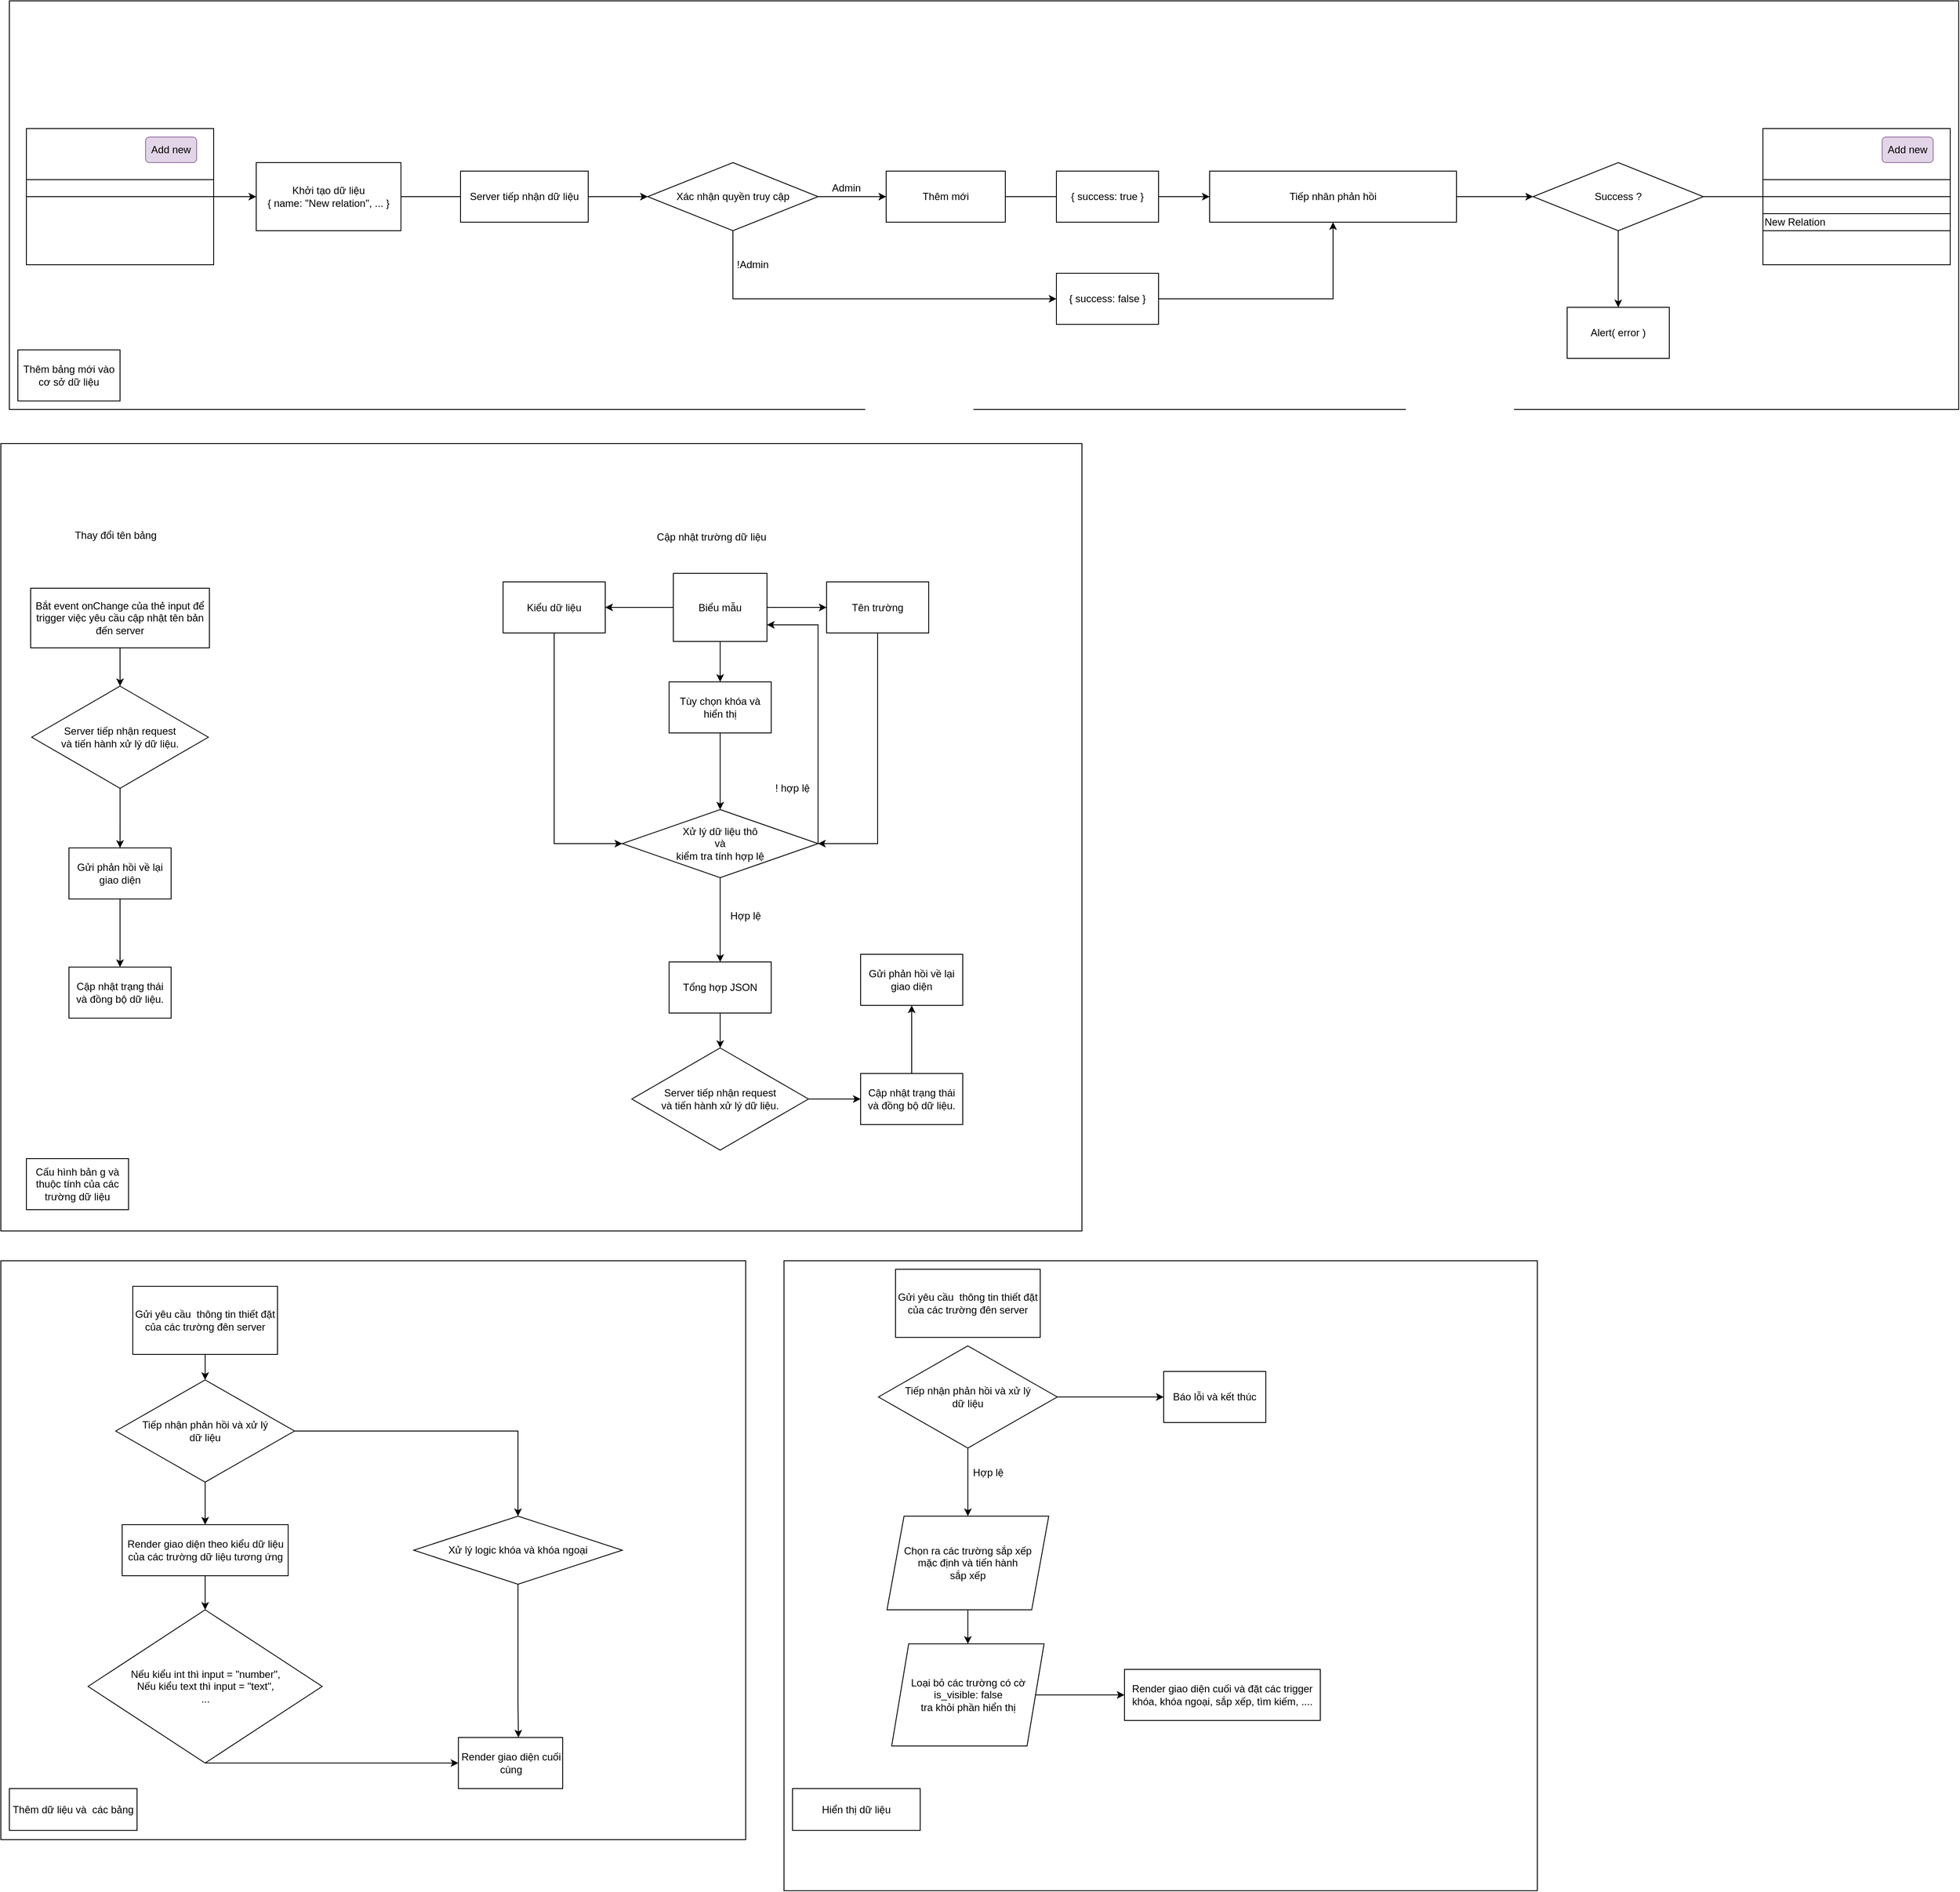 <mxfile version="20.6.0" type="github">
  <diagram id="C5RBs43oDa-KdzZeNtuy" name="Page-1">
    <mxGraphModel dx="1360" dy="834" grid="1" gridSize="10" guides="1" tooltips="1" connect="1" arrows="1" fold="1" page="1" pageScale="1" pageWidth="827" pageHeight="1169" math="0" shadow="0">
      <root>
        <mxCell id="WIyWlLk6GJQsqaUBKTNV-0" />
        <mxCell id="WIyWlLk6GJQsqaUBKTNV-1" parent="WIyWlLk6GJQsqaUBKTNV-0" />
        <mxCell id="XWecdgJLz6n113rmZtf5-0" value="" style="rounded=0;whiteSpace=wrap;html=1;" vertex="1" parent="WIyWlLk6GJQsqaUBKTNV-1">
          <mxGeometry x="30" y="40" width="2290" height="480" as="geometry" />
        </mxCell>
        <mxCell id="XWecdgJLz6n113rmZtf5-1" value="Thêm bảng mới vào cơ sở dữ liệu" style="rounded=0;whiteSpace=wrap;html=1;" vertex="1" parent="WIyWlLk6GJQsqaUBKTNV-1">
          <mxGeometry x="40" y="450" width="120" height="60" as="geometry" />
        </mxCell>
        <mxCell id="XWecdgJLz6n113rmZtf5-10" value="" style="endArrow=classic;html=1;rounded=0;exitX=1;exitY=0.5;exitDx=0;exitDy=0;" edge="1" parent="WIyWlLk6GJQsqaUBKTNV-1" source="XWecdgJLz6n113rmZtf5-3" target="XWecdgJLz6n113rmZtf5-11">
          <mxGeometry width="50" height="50" relative="1" as="geometry">
            <mxPoint x="390" y="350" as="sourcePoint" />
            <mxPoint x="440" y="300" as="targetPoint" />
          </mxGeometry>
        </mxCell>
        <mxCell id="XWecdgJLz6n113rmZtf5-11" value="Khởi tạo dữ liệu&lt;br&gt;{ name: &quot;New relation&quot;, ... }" style="rounded=0;whiteSpace=wrap;html=1;" vertex="1" parent="WIyWlLk6GJQsqaUBKTNV-1">
          <mxGeometry x="320" y="230" width="170" height="80" as="geometry" />
        </mxCell>
        <mxCell id="XWecdgJLz6n113rmZtf5-26" value="" style="edgeStyle=orthogonalEdgeStyle;rounded=0;orthogonalLoop=1;jettySize=auto;html=1;" edge="1" parent="WIyWlLk6GJQsqaUBKTNV-1" source="XWecdgJLz6n113rmZtf5-12" target="XWecdgJLz6n113rmZtf5-25">
          <mxGeometry relative="1" as="geometry" />
        </mxCell>
        <mxCell id="XWecdgJLz6n113rmZtf5-38" style="edgeStyle=orthogonalEdgeStyle;rounded=0;orthogonalLoop=1;jettySize=auto;html=1;entryX=0;entryY=0.5;entryDx=0;entryDy=0;" edge="1" parent="WIyWlLk6GJQsqaUBKTNV-1" source="XWecdgJLz6n113rmZtf5-12" target="XWecdgJLz6n113rmZtf5-34">
          <mxGeometry relative="1" as="geometry">
            <Array as="points">
              <mxPoint x="880" y="390" />
            </Array>
          </mxGeometry>
        </mxCell>
        <mxCell id="XWecdgJLz6n113rmZtf5-12" value="Xác nhận quyền truy cập" style="rhombus;whiteSpace=wrap;html=1;" vertex="1" parent="WIyWlLk6GJQsqaUBKTNV-1">
          <mxGeometry x="780" y="230" width="200" height="80" as="geometry" />
        </mxCell>
        <mxCell id="XWecdgJLz6n113rmZtf5-16" value="Thêm mới" style="rounded=0;whiteSpace=wrap;html=1;" vertex="1" parent="WIyWlLk6GJQsqaUBKTNV-1">
          <mxGeometry x="1060" y="240" width="140" height="60" as="geometry" />
        </mxCell>
        <mxCell id="XWecdgJLz6n113rmZtf5-18" value="" style="endArrow=classic;html=1;rounded=0;exitX=1;exitY=0.5;exitDx=0;exitDy=0;" edge="1" parent="WIyWlLk6GJQsqaUBKTNV-1" source="XWecdgJLz6n113rmZtf5-11" target="XWecdgJLz6n113rmZtf5-12">
          <mxGeometry width="50" height="50" relative="1" as="geometry">
            <mxPoint x="820" y="240" as="sourcePoint" />
            <mxPoint x="870" y="190" as="targetPoint" />
          </mxGeometry>
        </mxCell>
        <mxCell id="XWecdgJLz6n113rmZtf5-19" value="" style="endArrow=classic;html=1;rounded=0;exitX=1;exitY=0.5;exitDx=0;exitDy=0;entryX=0;entryY=0.5;entryDx=0;entryDy=0;" edge="1" parent="WIyWlLk6GJQsqaUBKTNV-1" source="XWecdgJLz6n113rmZtf5-12" target="XWecdgJLz6n113rmZtf5-16">
          <mxGeometry width="50" height="50" relative="1" as="geometry">
            <mxPoint x="820" y="240" as="sourcePoint" />
            <mxPoint x="870" y="190" as="targetPoint" />
          </mxGeometry>
        </mxCell>
        <mxCell id="XWecdgJLz6n113rmZtf5-23" value="Server tiếp nhận dữ liệu" style="rounded=0;whiteSpace=wrap;html=1;" vertex="1" parent="WIyWlLk6GJQsqaUBKTNV-1">
          <mxGeometry x="560" y="240" width="150" height="60" as="geometry" />
        </mxCell>
        <mxCell id="XWecdgJLz6n113rmZtf5-24" value="Admin&amp;nbsp;" style="text;html=1;strokeColor=none;fillColor=none;align=center;verticalAlign=middle;whiteSpace=wrap;rounded=0;" vertex="1" parent="WIyWlLk6GJQsqaUBKTNV-1">
          <mxGeometry x="950" y="220" width="130" height="80" as="geometry" />
        </mxCell>
        <mxCell id="XWecdgJLz6n113rmZtf5-41" value="" style="edgeStyle=orthogonalEdgeStyle;rounded=0;orthogonalLoop=1;jettySize=auto;html=1;" edge="1" parent="WIyWlLk6GJQsqaUBKTNV-1" source="XWecdgJLz6n113rmZtf5-25" target="XWecdgJLz6n113rmZtf5-40">
          <mxGeometry relative="1" as="geometry" />
        </mxCell>
        <mxCell id="XWecdgJLz6n113rmZtf5-25" value="Tiếp nhân phản hồi" style="whiteSpace=wrap;html=1;" vertex="1" parent="WIyWlLk6GJQsqaUBKTNV-1">
          <mxGeometry x="1440" y="240" width="290" height="60" as="geometry" />
        </mxCell>
        <mxCell id="XWecdgJLz6n113rmZtf5-30" value="!Admin&amp;nbsp;" style="text;html=1;strokeColor=none;fillColor=none;align=center;verticalAlign=middle;whiteSpace=wrap;rounded=0;" vertex="1" parent="WIyWlLk6GJQsqaUBKTNV-1">
          <mxGeometry x="840" y="310" width="130" height="80" as="geometry" />
        </mxCell>
        <mxCell id="XWecdgJLz6n113rmZtf5-33" value="{ success: true }" style="rounded=0;whiteSpace=wrap;html=1;" vertex="1" parent="WIyWlLk6GJQsqaUBKTNV-1">
          <mxGeometry x="1260" y="240" width="120" height="60" as="geometry" />
        </mxCell>
        <mxCell id="XWecdgJLz6n113rmZtf5-39" style="edgeStyle=orthogonalEdgeStyle;rounded=0;orthogonalLoop=1;jettySize=auto;html=1;entryX=0.5;entryY=1;entryDx=0;entryDy=0;" edge="1" parent="WIyWlLk6GJQsqaUBKTNV-1" source="XWecdgJLz6n113rmZtf5-34" target="XWecdgJLz6n113rmZtf5-25">
          <mxGeometry relative="1" as="geometry">
            <Array as="points">
              <mxPoint x="1585" y="390" />
            </Array>
          </mxGeometry>
        </mxCell>
        <mxCell id="XWecdgJLz6n113rmZtf5-34" value="{ success: false }" style="rounded=0;whiteSpace=wrap;html=1;" vertex="1" parent="WIyWlLk6GJQsqaUBKTNV-1">
          <mxGeometry x="1260" y="360" width="120" height="60" as="geometry" />
        </mxCell>
        <mxCell id="XWecdgJLz6n113rmZtf5-43" value="" style="edgeStyle=orthogonalEdgeStyle;rounded=0;orthogonalLoop=1;jettySize=auto;html=1;" edge="1" parent="WIyWlLk6GJQsqaUBKTNV-1" source="XWecdgJLz6n113rmZtf5-40" target="XWecdgJLz6n113rmZtf5-42">
          <mxGeometry relative="1" as="geometry" />
        </mxCell>
        <mxCell id="XWecdgJLz6n113rmZtf5-53" value="" style="edgeStyle=orthogonalEdgeStyle;rounded=0;orthogonalLoop=1;jettySize=auto;html=1;" edge="1" parent="WIyWlLk6GJQsqaUBKTNV-1" source="XWecdgJLz6n113rmZtf5-40" target="XWecdgJLz6n113rmZtf5-52">
          <mxGeometry relative="1" as="geometry" />
        </mxCell>
        <mxCell id="XWecdgJLz6n113rmZtf5-40" value="Success ?" style="rhombus;whiteSpace=wrap;html=1;" vertex="1" parent="WIyWlLk6GJQsqaUBKTNV-1">
          <mxGeometry x="1820" y="230" width="200" height="80" as="geometry" />
        </mxCell>
        <mxCell id="XWecdgJLz6n113rmZtf5-42" value="" style="whiteSpace=wrap;html=1;" vertex="1" parent="WIyWlLk6GJQsqaUBKTNV-1">
          <mxGeometry x="2140" y="240" width="120" height="60" as="geometry" />
        </mxCell>
        <mxCell id="XWecdgJLz6n113rmZtf5-44" value="" style="group" vertex="1" connectable="0" parent="WIyWlLk6GJQsqaUBKTNV-1">
          <mxGeometry x="50" y="190" width="220" height="160" as="geometry" />
        </mxCell>
        <mxCell id="XWecdgJLz6n113rmZtf5-46" value="" style="group" vertex="1" connectable="0" parent="XWecdgJLz6n113rmZtf5-44">
          <mxGeometry width="220" height="160" as="geometry" />
        </mxCell>
        <mxCell id="XWecdgJLz6n113rmZtf5-3" value="" style="rounded=0;whiteSpace=wrap;html=1;" vertex="1" parent="XWecdgJLz6n113rmZtf5-46">
          <mxGeometry width="220" height="160" as="geometry" />
        </mxCell>
        <mxCell id="XWecdgJLz6n113rmZtf5-4" value="Add new" style="rounded=1;whiteSpace=wrap;html=1;fillColor=#e1d5e7;strokeColor=#9673a6;" vertex="1" parent="XWecdgJLz6n113rmZtf5-46">
          <mxGeometry x="140" y="10" width="60" height="30" as="geometry" />
        </mxCell>
        <mxCell id="XWecdgJLz6n113rmZtf5-8" value="" style="rounded=0;whiteSpace=wrap;html=1;" vertex="1" parent="XWecdgJLz6n113rmZtf5-46">
          <mxGeometry y="60" width="220" height="20" as="geometry" />
        </mxCell>
        <mxCell id="XWecdgJLz6n113rmZtf5-47" value="" style="group" vertex="1" connectable="0" parent="WIyWlLk6GJQsqaUBKTNV-1">
          <mxGeometry x="2090" y="190" width="220" height="160" as="geometry" />
        </mxCell>
        <mxCell id="XWecdgJLz6n113rmZtf5-48" value="" style="rounded=0;whiteSpace=wrap;html=1;" vertex="1" parent="XWecdgJLz6n113rmZtf5-47">
          <mxGeometry width="220" height="160" as="geometry" />
        </mxCell>
        <mxCell id="XWecdgJLz6n113rmZtf5-49" value="Add new" style="rounded=1;whiteSpace=wrap;html=1;fillColor=#e1d5e7;strokeColor=#9673a6;" vertex="1" parent="XWecdgJLz6n113rmZtf5-47">
          <mxGeometry x="140" y="10" width="60" height="30" as="geometry" />
        </mxCell>
        <mxCell id="XWecdgJLz6n113rmZtf5-50" value="" style="rounded=0;whiteSpace=wrap;html=1;" vertex="1" parent="XWecdgJLz6n113rmZtf5-47">
          <mxGeometry y="60" width="220" height="20" as="geometry" />
        </mxCell>
        <mxCell id="XWecdgJLz6n113rmZtf5-51" value="New Relation" style="rounded=0;whiteSpace=wrap;html=1;align=left;" vertex="1" parent="XWecdgJLz6n113rmZtf5-47">
          <mxGeometry y="100" width="220" height="20" as="geometry" />
        </mxCell>
        <mxCell id="XWecdgJLz6n113rmZtf5-52" value="Alert( error )" style="whiteSpace=wrap;html=1;" vertex="1" parent="WIyWlLk6GJQsqaUBKTNV-1">
          <mxGeometry x="1860" y="400" width="120" height="60" as="geometry" />
        </mxCell>
        <mxCell id="XWecdgJLz6n113rmZtf5-54" value="" style="rounded=0;whiteSpace=wrap;html=1;" vertex="1" parent="WIyWlLk6GJQsqaUBKTNV-1">
          <mxGeometry x="20" y="560" width="1270" height="925" as="geometry" />
        </mxCell>
        <mxCell id="XWecdgJLz6n113rmZtf5-55" value="Cấu hình bản g và thuộc tính của các trường dữ liệu" style="rounded=0;whiteSpace=wrap;html=1;" vertex="1" parent="WIyWlLk6GJQsqaUBKTNV-1">
          <mxGeometry x="50" y="1400" width="120" height="60" as="geometry" />
        </mxCell>
        <mxCell id="XWecdgJLz6n113rmZtf5-75" value="Thay đổi tên bảng" style="text;html=1;strokeColor=none;fillColor=none;align=center;verticalAlign=middle;whiteSpace=wrap;rounded=0;" vertex="1" parent="WIyWlLk6GJQsqaUBKTNV-1">
          <mxGeometry x="50" y="640" width="210" height="55" as="geometry" />
        </mxCell>
        <mxCell id="XWecdgJLz6n113rmZtf5-76" value="Cập nhật trường dữ liệu" style="text;html=1;strokeColor=none;fillColor=none;align=center;verticalAlign=middle;whiteSpace=wrap;rounded=0;" vertex="1" parent="WIyWlLk6GJQsqaUBKTNV-1">
          <mxGeometry x="715" y="640" width="280" height="60" as="geometry" />
        </mxCell>
        <mxCell id="XWecdgJLz6n113rmZtf5-79" value="" style="edgeStyle=orthogonalEdgeStyle;rounded=0;orthogonalLoop=1;jettySize=auto;html=1;" edge="1" parent="WIyWlLk6GJQsqaUBKTNV-1" source="XWecdgJLz6n113rmZtf5-77" target="XWecdgJLz6n113rmZtf5-78">
          <mxGeometry relative="1" as="geometry" />
        </mxCell>
        <mxCell id="XWecdgJLz6n113rmZtf5-82" value="" style="edgeStyle=orthogonalEdgeStyle;rounded=0;orthogonalLoop=1;jettySize=auto;html=1;" edge="1" parent="WIyWlLk6GJQsqaUBKTNV-1" source="XWecdgJLz6n113rmZtf5-77" target="XWecdgJLz6n113rmZtf5-81">
          <mxGeometry relative="1" as="geometry" />
        </mxCell>
        <mxCell id="XWecdgJLz6n113rmZtf5-83" style="edgeStyle=orthogonalEdgeStyle;rounded=0;orthogonalLoop=1;jettySize=auto;html=1;" edge="1" parent="WIyWlLk6GJQsqaUBKTNV-1" source="XWecdgJLz6n113rmZtf5-77" target="XWecdgJLz6n113rmZtf5-80">
          <mxGeometry relative="1" as="geometry" />
        </mxCell>
        <mxCell id="XWecdgJLz6n113rmZtf5-77" value="Biểu mẫu" style="rounded=0;whiteSpace=wrap;html=1;" vertex="1" parent="WIyWlLk6GJQsqaUBKTNV-1">
          <mxGeometry x="810" y="712.5" width="110" height="80" as="geometry" />
        </mxCell>
        <mxCell id="XWecdgJLz6n113rmZtf5-86" style="edgeStyle=orthogonalEdgeStyle;rounded=0;orthogonalLoop=1;jettySize=auto;html=1;" edge="1" parent="WIyWlLk6GJQsqaUBKTNV-1" source="XWecdgJLz6n113rmZtf5-78" target="XWecdgJLz6n113rmZtf5-84">
          <mxGeometry relative="1" as="geometry">
            <Array as="points">
              <mxPoint x="1050" y="1030" />
            </Array>
          </mxGeometry>
        </mxCell>
        <mxCell id="XWecdgJLz6n113rmZtf5-78" value="Tên trường" style="whiteSpace=wrap;html=1;rounded=0;" vertex="1" parent="WIyWlLk6GJQsqaUBKTNV-1">
          <mxGeometry x="990" y="722.5" width="120" height="60" as="geometry" />
        </mxCell>
        <mxCell id="XWecdgJLz6n113rmZtf5-85" value="" style="edgeStyle=orthogonalEdgeStyle;rounded=0;orthogonalLoop=1;jettySize=auto;html=1;" edge="1" parent="WIyWlLk6GJQsqaUBKTNV-1" source="XWecdgJLz6n113rmZtf5-80" target="XWecdgJLz6n113rmZtf5-84">
          <mxGeometry relative="1" as="geometry">
            <Array as="points">
              <mxPoint x="670" y="1030" />
            </Array>
          </mxGeometry>
        </mxCell>
        <mxCell id="XWecdgJLz6n113rmZtf5-80" value="Kiểu dữ liệu" style="rounded=0;whiteSpace=wrap;html=1;" vertex="1" parent="WIyWlLk6GJQsqaUBKTNV-1">
          <mxGeometry x="610" y="722.5" width="120" height="60" as="geometry" />
        </mxCell>
        <mxCell id="XWecdgJLz6n113rmZtf5-87" style="edgeStyle=orthogonalEdgeStyle;rounded=0;orthogonalLoop=1;jettySize=auto;html=1;" edge="1" parent="WIyWlLk6GJQsqaUBKTNV-1" source="XWecdgJLz6n113rmZtf5-81" target="XWecdgJLz6n113rmZtf5-84">
          <mxGeometry relative="1" as="geometry" />
        </mxCell>
        <mxCell id="XWecdgJLz6n113rmZtf5-81" value="Tùy chọn khóa và hiển thị" style="whiteSpace=wrap;html=1;rounded=0;" vertex="1" parent="WIyWlLk6GJQsqaUBKTNV-1">
          <mxGeometry x="805" y="840" width="120" height="60" as="geometry" />
        </mxCell>
        <mxCell id="XWecdgJLz6n113rmZtf5-89" value="" style="edgeStyle=orthogonalEdgeStyle;rounded=0;orthogonalLoop=1;jettySize=auto;html=1;" edge="1" parent="WIyWlLk6GJQsqaUBKTNV-1" source="XWecdgJLz6n113rmZtf5-84" target="XWecdgJLz6n113rmZtf5-88">
          <mxGeometry relative="1" as="geometry" />
        </mxCell>
        <mxCell id="XWecdgJLz6n113rmZtf5-91" style="edgeStyle=orthogonalEdgeStyle;rounded=0;orthogonalLoop=1;jettySize=auto;html=1;entryX=1;entryY=0.75;entryDx=0;entryDy=0;" edge="1" parent="WIyWlLk6GJQsqaUBKTNV-1" source="XWecdgJLz6n113rmZtf5-84" target="XWecdgJLz6n113rmZtf5-77">
          <mxGeometry relative="1" as="geometry">
            <Array as="points">
              <mxPoint x="980" y="773" />
              <mxPoint x="920" y="773" />
            </Array>
          </mxGeometry>
        </mxCell>
        <mxCell id="XWecdgJLz6n113rmZtf5-84" value="Xử lý dữ liệu thô &lt;br&gt;và &lt;br&gt;kiểm tra tính hợp lệ" style="rhombus;whiteSpace=wrap;html=1;rounded=0;" vertex="1" parent="WIyWlLk6GJQsqaUBKTNV-1">
          <mxGeometry x="750" y="990" width="230" height="80" as="geometry" />
        </mxCell>
        <mxCell id="XWecdgJLz6n113rmZtf5-97" style="edgeStyle=orthogonalEdgeStyle;rounded=0;orthogonalLoop=1;jettySize=auto;html=1;" edge="1" parent="WIyWlLk6GJQsqaUBKTNV-1" source="XWecdgJLz6n113rmZtf5-88" target="XWecdgJLz6n113rmZtf5-94">
          <mxGeometry relative="1" as="geometry" />
        </mxCell>
        <mxCell id="XWecdgJLz6n113rmZtf5-88" value="Tổng hợp JSON" style="whiteSpace=wrap;html=1;rounded=0;" vertex="1" parent="WIyWlLk6GJQsqaUBKTNV-1">
          <mxGeometry x="805" y="1169" width="120" height="60" as="geometry" />
        </mxCell>
        <mxCell id="XWecdgJLz6n113rmZtf5-92" value="Hợp lệ" style="text;html=1;strokeColor=none;fillColor=none;align=center;verticalAlign=middle;whiteSpace=wrap;rounded=0;" vertex="1" parent="WIyWlLk6GJQsqaUBKTNV-1">
          <mxGeometry x="865" y="1100" width="60" height="30" as="geometry" />
        </mxCell>
        <mxCell id="XWecdgJLz6n113rmZtf5-93" value="! hợp lệ" style="text;html=1;strokeColor=none;fillColor=none;align=center;verticalAlign=middle;whiteSpace=wrap;rounded=0;" vertex="1" parent="WIyWlLk6GJQsqaUBKTNV-1">
          <mxGeometry x="920" y="950" width="60" height="30" as="geometry" />
        </mxCell>
        <mxCell id="XWecdgJLz6n113rmZtf5-74" value="" style="group" vertex="1" connectable="0" parent="WIyWlLk6GJQsqaUBKTNV-1">
          <mxGeometry x="55" y="730" width="210" height="505" as="geometry" />
        </mxCell>
        <mxCell id="XWecdgJLz6n113rmZtf5-57" value="Bắt event onChange của thẻ input để trigger việc yêu cầu cập nhật tên bản đến server" style="rounded=0;whiteSpace=wrap;html=1;" vertex="1" parent="XWecdgJLz6n113rmZtf5-74">
          <mxGeometry width="210" height="70" as="geometry" />
        </mxCell>
        <mxCell id="XWecdgJLz6n113rmZtf5-64" value="Gửi phản hồi về lại giao diện" style="whiteSpace=wrap;html=1;rounded=0;" vertex="1" parent="XWecdgJLz6n113rmZtf5-74">
          <mxGeometry x="45" y="305" width="120" height="60" as="geometry" />
        </mxCell>
        <mxCell id="XWecdgJLz6n113rmZtf5-66" value="Cập nhật trạng thái và đồng bộ dữ liệu." style="whiteSpace=wrap;html=1;rounded=0;" vertex="1" parent="XWecdgJLz6n113rmZtf5-74">
          <mxGeometry x="45" y="445" width="120" height="60" as="geometry" />
        </mxCell>
        <mxCell id="XWecdgJLz6n113rmZtf5-69" value="Server tiếp nhận request &lt;br&gt;và tiến hành xử lý dữ liệu." style="rhombus;whiteSpace=wrap;html=1;" vertex="1" parent="XWecdgJLz6n113rmZtf5-74">
          <mxGeometry x="1.25" y="115" width="207.5" height="120" as="geometry" />
        </mxCell>
        <mxCell id="XWecdgJLz6n113rmZtf5-67" value="" style="edgeStyle=orthogonalEdgeStyle;rounded=0;orthogonalLoop=1;jettySize=auto;html=1;" edge="1" parent="XWecdgJLz6n113rmZtf5-74" source="XWecdgJLz6n113rmZtf5-64" target="XWecdgJLz6n113rmZtf5-66">
          <mxGeometry relative="1" as="geometry" />
        </mxCell>
        <mxCell id="XWecdgJLz6n113rmZtf5-71" style="edgeStyle=orthogonalEdgeStyle;rounded=0;orthogonalLoop=1;jettySize=auto;html=1;" edge="1" parent="XWecdgJLz6n113rmZtf5-74" source="XWecdgJLz6n113rmZtf5-57" target="XWecdgJLz6n113rmZtf5-69">
          <mxGeometry relative="1" as="geometry" />
        </mxCell>
        <mxCell id="XWecdgJLz6n113rmZtf5-72" style="edgeStyle=orthogonalEdgeStyle;rounded=0;orthogonalLoop=1;jettySize=auto;html=1;" edge="1" parent="XWecdgJLz6n113rmZtf5-74" source="XWecdgJLz6n113rmZtf5-69" target="XWecdgJLz6n113rmZtf5-64">
          <mxGeometry relative="1" as="geometry" />
        </mxCell>
        <mxCell id="XWecdgJLz6n113rmZtf5-98" style="edgeStyle=orthogonalEdgeStyle;rounded=0;orthogonalLoop=1;jettySize=auto;html=1;" edge="1" parent="WIyWlLk6GJQsqaUBKTNV-1" source="XWecdgJLz6n113rmZtf5-94" target="XWecdgJLz6n113rmZtf5-96">
          <mxGeometry relative="1" as="geometry" />
        </mxCell>
        <mxCell id="XWecdgJLz6n113rmZtf5-94" value="Server tiếp nhận request &lt;br&gt;và tiến hành xử lý dữ liệu." style="rhombus;whiteSpace=wrap;html=1;" vertex="1" parent="WIyWlLk6GJQsqaUBKTNV-1">
          <mxGeometry x="761.25" y="1270" width="207.5" height="120" as="geometry" />
        </mxCell>
        <mxCell id="XWecdgJLz6n113rmZtf5-95" value="Gửi phản hồi về lại giao diện" style="whiteSpace=wrap;html=1;rounded=0;" vertex="1" parent="WIyWlLk6GJQsqaUBKTNV-1">
          <mxGeometry x="1030" y="1160" width="120" height="60" as="geometry" />
        </mxCell>
        <mxCell id="XWecdgJLz6n113rmZtf5-99" style="edgeStyle=orthogonalEdgeStyle;rounded=0;orthogonalLoop=1;jettySize=auto;html=1;" edge="1" parent="WIyWlLk6GJQsqaUBKTNV-1" source="XWecdgJLz6n113rmZtf5-96" target="XWecdgJLz6n113rmZtf5-95">
          <mxGeometry relative="1" as="geometry" />
        </mxCell>
        <mxCell id="XWecdgJLz6n113rmZtf5-96" value="Cập nhật trạng thái và đồng bộ dữ liệu." style="whiteSpace=wrap;html=1;rounded=0;" vertex="1" parent="WIyWlLk6GJQsqaUBKTNV-1">
          <mxGeometry x="1030" y="1300" width="120" height="60" as="geometry" />
        </mxCell>
        <mxCell id="XWecdgJLz6n113rmZtf5-103" value="" style="rounded=0;whiteSpace=wrap;html=1;container=1;" vertex="1" parent="WIyWlLk6GJQsqaUBKTNV-1">
          <mxGeometry x="20" y="1520" width="875" height="680" as="geometry" />
        </mxCell>
        <mxCell id="XWecdgJLz6n113rmZtf5-105" value="Thêm dữ liệu và&amp;nbsp; các bảng" style="rounded=0;whiteSpace=wrap;html=1;" vertex="1" parent="XWecdgJLz6n113rmZtf5-103">
          <mxGeometry x="10" y="620" width="150" height="49.16" as="geometry" />
        </mxCell>
        <mxCell id="XWecdgJLz6n113rmZtf5-108" value="Gửi yêu cầu&amp;nbsp; thông tin thiết đặt của các trường đên server" style="rounded=0;whiteSpace=wrap;html=1;" vertex="1" parent="WIyWlLk6GJQsqaUBKTNV-1">
          <mxGeometry x="175" y="1550" width="170" height="80" as="geometry" />
        </mxCell>
        <mxCell id="XWecdgJLz6n113rmZtf5-125" style="edgeStyle=orthogonalEdgeStyle;rounded=0;orthogonalLoop=1;jettySize=auto;html=1;entryX=0.5;entryY=0;entryDx=0;entryDy=0;" edge="1" parent="WIyWlLk6GJQsqaUBKTNV-1" source="XWecdgJLz6n113rmZtf5-109" target="XWecdgJLz6n113rmZtf5-114">
          <mxGeometry relative="1" as="geometry" />
        </mxCell>
        <mxCell id="XWecdgJLz6n113rmZtf5-109" value="Tiếp nhận phản hồi và xử lý &lt;br&gt;dữ liệu" style="rhombus;whiteSpace=wrap;html=1;" vertex="1" parent="WIyWlLk6GJQsqaUBKTNV-1">
          <mxGeometry x="155" y="1660" width="210" height="120" as="geometry" />
        </mxCell>
        <mxCell id="XWecdgJLz6n113rmZtf5-123" style="edgeStyle=orthogonalEdgeStyle;rounded=0;orthogonalLoop=1;jettySize=auto;html=1;" edge="1" parent="WIyWlLk6GJQsqaUBKTNV-1" source="XWecdgJLz6n113rmZtf5-108" target="XWecdgJLz6n113rmZtf5-109">
          <mxGeometry relative="1" as="geometry" />
        </mxCell>
        <mxCell id="XWecdgJLz6n113rmZtf5-110" value="Render giao diện theo kiểu dữ liệu của các trường dữ liệu tương ứng" style="whiteSpace=wrap;html=1;" vertex="1" parent="WIyWlLk6GJQsqaUBKTNV-1">
          <mxGeometry x="162.5" y="1830" width="195" height="60" as="geometry" />
        </mxCell>
        <mxCell id="XWecdgJLz6n113rmZtf5-111" value="" style="edgeStyle=orthogonalEdgeStyle;rounded=0;orthogonalLoop=1;jettySize=auto;html=1;" edge="1" parent="WIyWlLk6GJQsqaUBKTNV-1" source="XWecdgJLz6n113rmZtf5-109" target="XWecdgJLz6n113rmZtf5-110">
          <mxGeometry relative="1" as="geometry" />
        </mxCell>
        <mxCell id="XWecdgJLz6n113rmZtf5-114" value="Xử lý logic khóa và khóa ngoại" style="rhombus;whiteSpace=wrap;html=1;" vertex="1" parent="WIyWlLk6GJQsqaUBKTNV-1">
          <mxGeometry x="505" y="1820" width="245" height="80" as="geometry" />
        </mxCell>
        <mxCell id="XWecdgJLz6n113rmZtf5-116" value="Nếu kiểu int thì input = &quot;number&quot;,&lt;br&gt;Nếu kiểu text thì input = &quot;text&quot;,&lt;br&gt;..." style="rhombus;whiteSpace=wrap;html=1;" vertex="1" parent="WIyWlLk6GJQsqaUBKTNV-1">
          <mxGeometry x="122.5" y="1930" width="275" height="180" as="geometry" />
        </mxCell>
        <mxCell id="XWecdgJLz6n113rmZtf5-117" style="edgeStyle=orthogonalEdgeStyle;rounded=0;orthogonalLoop=1;jettySize=auto;html=1;entryX=0.5;entryY=0;entryDx=0;entryDy=0;" edge="1" parent="WIyWlLk6GJQsqaUBKTNV-1" source="XWecdgJLz6n113rmZtf5-110" target="XWecdgJLz6n113rmZtf5-116">
          <mxGeometry relative="1" as="geometry" />
        </mxCell>
        <mxCell id="XWecdgJLz6n113rmZtf5-120" value="Render giao diện cuối cùng" style="whiteSpace=wrap;html=1;" vertex="1" parent="WIyWlLk6GJQsqaUBKTNV-1">
          <mxGeometry x="557.5" y="2080" width="122.5" height="60" as="geometry" />
        </mxCell>
        <mxCell id="XWecdgJLz6n113rmZtf5-122" style="edgeStyle=orthogonalEdgeStyle;rounded=0;orthogonalLoop=1;jettySize=auto;html=1;" edge="1" parent="WIyWlLk6GJQsqaUBKTNV-1" source="XWecdgJLz6n113rmZtf5-114" target="XWecdgJLz6n113rmZtf5-120">
          <mxGeometry relative="1" as="geometry">
            <Array as="points">
              <mxPoint x="628" y="2040" />
              <mxPoint x="628" y="2040" />
            </Array>
          </mxGeometry>
        </mxCell>
        <mxCell id="XWecdgJLz6n113rmZtf5-121" value="" style="edgeStyle=orthogonalEdgeStyle;rounded=0;orthogonalLoop=1;jettySize=auto;html=1;" edge="1" parent="WIyWlLk6GJQsqaUBKTNV-1" source="XWecdgJLz6n113rmZtf5-116" target="XWecdgJLz6n113rmZtf5-120">
          <mxGeometry relative="1" as="geometry">
            <Array as="points">
              <mxPoint x="420" y="2110" />
              <mxPoint x="420" y="2110" />
            </Array>
          </mxGeometry>
        </mxCell>
        <mxCell id="XWecdgJLz6n113rmZtf5-126" value="" style="rounded=0;whiteSpace=wrap;html=1;container=1;" vertex="1" parent="WIyWlLk6GJQsqaUBKTNV-1">
          <mxGeometry x="940" y="1520" width="885" height="740" as="geometry" />
        </mxCell>
        <mxCell id="XWecdgJLz6n113rmZtf5-127" value="Hiển thị dữ liệu" style="rounded=0;whiteSpace=wrap;html=1;" vertex="1" parent="XWecdgJLz6n113rmZtf5-126">
          <mxGeometry x="10" y="620" width="150" height="49.16" as="geometry" />
        </mxCell>
        <mxCell id="XWecdgJLz6n113rmZtf5-128" value="Gửi yêu cầu&amp;nbsp; thông tin thiết đặt của các trường đên server" style="rounded=0;whiteSpace=wrap;html=1;" vertex="1" parent="XWecdgJLz6n113rmZtf5-126">
          <mxGeometry x="131" y="10" width="170" height="80" as="geometry" />
        </mxCell>
        <mxCell id="XWecdgJLz6n113rmZtf5-137" style="edgeStyle=orthogonalEdgeStyle;rounded=0;orthogonalLoop=1;jettySize=auto;html=1;" edge="1" parent="XWecdgJLz6n113rmZtf5-126" source="XWecdgJLz6n113rmZtf5-129" target="XWecdgJLz6n113rmZtf5-136">
          <mxGeometry relative="1" as="geometry" />
        </mxCell>
        <mxCell id="XWecdgJLz6n113rmZtf5-141" value="" style="edgeStyle=orthogonalEdgeStyle;rounded=0;orthogonalLoop=1;jettySize=auto;html=1;" edge="1" parent="XWecdgJLz6n113rmZtf5-126" source="XWecdgJLz6n113rmZtf5-129" target="XWecdgJLz6n113rmZtf5-140">
          <mxGeometry relative="1" as="geometry" />
        </mxCell>
        <mxCell id="XWecdgJLz6n113rmZtf5-129" value="Tiếp nhận phản hồi và xử lý &lt;br&gt;dữ liệu" style="rhombus;whiteSpace=wrap;html=1;" vertex="1" parent="XWecdgJLz6n113rmZtf5-126">
          <mxGeometry x="111" y="100" width="210" height="120" as="geometry" />
        </mxCell>
        <mxCell id="XWecdgJLz6n113rmZtf5-143" value="" style="edgeStyle=orthogonalEdgeStyle;rounded=0;orthogonalLoop=1;jettySize=auto;html=1;" edge="1" parent="XWecdgJLz6n113rmZtf5-126" source="XWecdgJLz6n113rmZtf5-134" target="XWecdgJLz6n113rmZtf5-142">
          <mxGeometry relative="1" as="geometry" />
        </mxCell>
        <mxCell id="XWecdgJLz6n113rmZtf5-134" value="Loại bỏ các trường có cờ&lt;br&gt;is_visible: false&lt;br&gt;tra khỏi phần hiển thị" style="shape=parallelogram;perimeter=parallelogramPerimeter;whiteSpace=wrap;html=1;fixedSize=1;" vertex="1" parent="XWecdgJLz6n113rmZtf5-126">
          <mxGeometry x="126.5" y="450" width="179" height="120" as="geometry" />
        </mxCell>
        <mxCell id="XWecdgJLz6n113rmZtf5-139" style="edgeStyle=orthogonalEdgeStyle;rounded=0;orthogonalLoop=1;jettySize=auto;html=1;" edge="1" parent="XWecdgJLz6n113rmZtf5-126" source="XWecdgJLz6n113rmZtf5-136" target="XWecdgJLz6n113rmZtf5-134">
          <mxGeometry relative="1" as="geometry" />
        </mxCell>
        <mxCell id="XWecdgJLz6n113rmZtf5-136" value="Chọn ra các trường sắp xếp&lt;br&gt;mặc định và tiến hành&lt;br&gt;sắp xếp" style="shape=parallelogram;perimeter=parallelogramPerimeter;whiteSpace=wrap;html=1;fixedSize=1;" vertex="1" parent="XWecdgJLz6n113rmZtf5-126">
          <mxGeometry x="121" y="300" width="190" height="110" as="geometry" />
        </mxCell>
        <mxCell id="XWecdgJLz6n113rmZtf5-138" value="Hợp lệ" style="text;html=1;strokeColor=none;fillColor=none;align=center;verticalAlign=middle;whiteSpace=wrap;rounded=0;" vertex="1" parent="XWecdgJLz6n113rmZtf5-126">
          <mxGeometry x="210" y="234" width="60" height="30" as="geometry" />
        </mxCell>
        <mxCell id="XWecdgJLz6n113rmZtf5-140" value="Báo lỗi và kết thúc" style="whiteSpace=wrap;html=1;" vertex="1" parent="XWecdgJLz6n113rmZtf5-126">
          <mxGeometry x="446" y="130" width="120" height="60" as="geometry" />
        </mxCell>
        <mxCell id="XWecdgJLz6n113rmZtf5-142" value="Render giao diện cuối và đặt các trigger khóa, khóa ngoại, sắp xếp, tìm kiếm, ...." style="whiteSpace=wrap;html=1;" vertex="1" parent="XWecdgJLz6n113rmZtf5-126">
          <mxGeometry x="400" y="480" width="230" height="60" as="geometry" />
        </mxCell>
      </root>
    </mxGraphModel>
  </diagram>
</mxfile>
